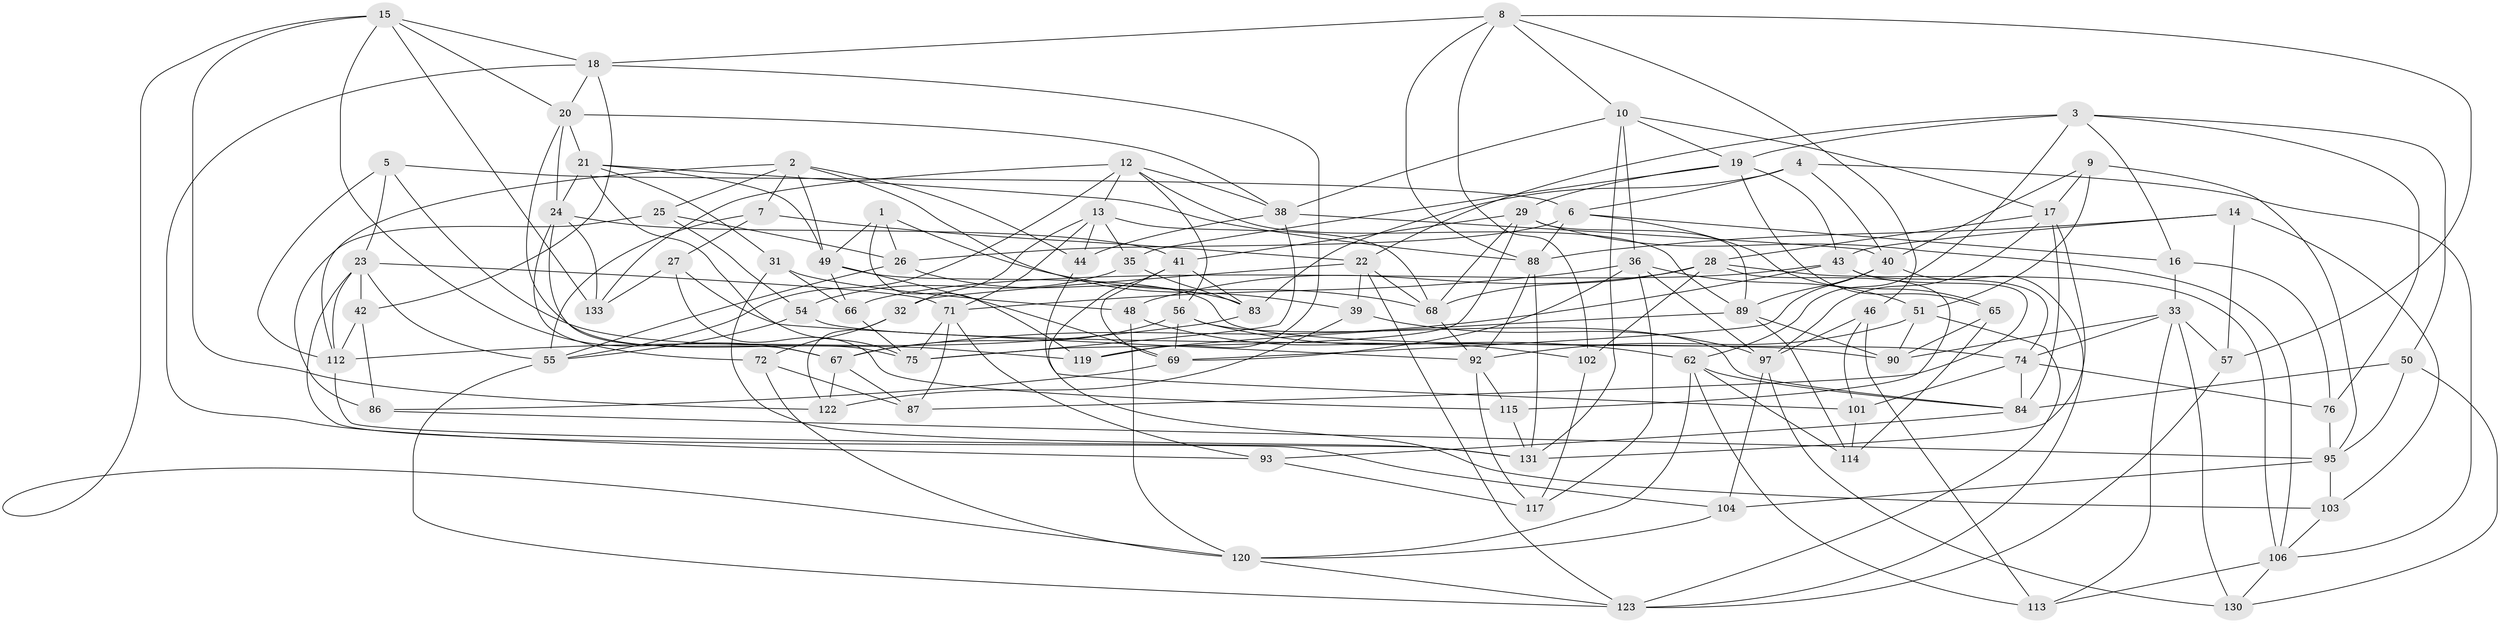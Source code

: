 // Generated by graph-tools (version 1.1) at 2025/52/02/27/25 19:52:27]
// undirected, 88 vertices, 223 edges
graph export_dot {
graph [start="1"]
  node [color=gray90,style=filled];
  1;
  2 [super="+11"];
  3 [super="+124"];
  4;
  5;
  6 [super="+58"];
  7;
  8 [super="+81"];
  9;
  10 [super="+37"];
  12 [super="+128"];
  13 [super="+80"];
  14;
  15 [super="+30"];
  16;
  17 [super="+47"];
  18 [super="+52"];
  19 [super="+94"];
  20 [super="+60"];
  21 [super="+99"];
  22 [super="+98"];
  23 [super="+64"];
  24 [super="+61"];
  25;
  26 [super="+137"];
  27;
  28 [super="+70"];
  29 [super="+59"];
  31;
  32;
  33 [super="+34"];
  35;
  36 [super="+45"];
  38 [super="+118"];
  39;
  40 [super="+96"];
  41 [super="+53"];
  42;
  43 [super="+85"];
  44;
  46;
  48;
  49 [super="+100"];
  50;
  51 [super="+125"];
  54;
  55 [super="+79"];
  56 [super="+78"];
  57;
  62 [super="+63"];
  65;
  66;
  67 [super="+73"];
  68 [super="+116"];
  69 [super="+82"];
  71 [super="+132"];
  72;
  74 [super="+110"];
  75 [super="+77"];
  76;
  83 [super="+126"];
  84 [super="+108"];
  86;
  87;
  88 [super="+129"];
  89 [super="+91"];
  90 [super="+111"];
  92 [super="+107"];
  93;
  95 [super="+105"];
  97 [super="+109"];
  101;
  102;
  103;
  104;
  106 [super="+127"];
  112 [super="+135"];
  113;
  114;
  115;
  117;
  119;
  120 [super="+121"];
  122;
  123 [super="+136"];
  130;
  131 [super="+134"];
  133;
  1 -- 49;
  1 -- 119;
  1 -- 68;
  1 -- 26;
  2 -- 39;
  2 -- 44;
  2 -- 25;
  2 -- 49;
  2 -- 7;
  2 -- 112;
  3 -- 16;
  3 -- 62;
  3 -- 19;
  3 -- 50;
  3 -- 76;
  3 -- 22;
  4 -- 83;
  4 -- 106;
  4 -- 40;
  4 -- 6;
  5 -- 119;
  5 -- 6;
  5 -- 23;
  5 -- 112;
  6 -- 65;
  6 -- 16;
  6 -- 88;
  6 -- 26;
  7 -- 27;
  7 -- 55;
  7 -- 22;
  8 -- 18;
  8 -- 102;
  8 -- 10;
  8 -- 57;
  8 -- 88;
  8 -- 46;
  9 -- 51;
  9 -- 95;
  9 -- 17;
  9 -- 40;
  10 -- 38;
  10 -- 17;
  10 -- 19;
  10 -- 131;
  10 -- 36;
  12 -- 13;
  12 -- 55;
  12 -- 56;
  12 -- 89;
  12 -- 133;
  12 -- 38;
  13 -- 35;
  13 -- 71;
  13 -- 32;
  13 -- 68;
  13 -- 44;
  14 -- 57;
  14 -- 103;
  14 -- 88;
  14 -- 43;
  15 -- 20;
  15 -- 122;
  15 -- 18;
  15 -- 120;
  15 -- 133;
  15 -- 67;
  16 -- 76;
  16 -- 33;
  17 -- 97;
  17 -- 131;
  17 -- 84;
  17 -- 28;
  18 -- 119;
  18 -- 93;
  18 -- 20;
  18 -- 42;
  19 -- 43;
  19 -- 65;
  19 -- 35;
  19 -- 29;
  20 -- 75;
  20 -- 38;
  20 -- 21;
  20 -- 24;
  21 -- 75;
  21 -- 88;
  21 -- 31;
  21 -- 49;
  21 -- 24;
  22 -- 39;
  22 -- 32;
  22 -- 68;
  22 -- 123;
  23 -- 42;
  23 -- 112;
  23 -- 104;
  23 -- 55;
  23 -- 71;
  24 -- 133;
  24 -- 41;
  24 -- 67;
  24 -- 72;
  25 -- 86;
  25 -- 54;
  25 -- 26;
  26 -- 55;
  26 -- 83 [weight=2];
  27 -- 133;
  27 -- 92;
  27 -- 115;
  28 -- 102;
  28 -- 48;
  28 -- 115;
  28 -- 106;
  28 -- 68;
  29 -- 68;
  29 -- 89;
  29 -- 75;
  29 -- 41;
  29 -- 106;
  31 -- 48;
  31 -- 66;
  31 -- 131;
  32 -- 72;
  32 -- 122;
  33 -- 113;
  33 -- 130;
  33 -- 74;
  33 -- 90;
  33 -- 57;
  35 -- 54;
  35 -- 83;
  36 -- 117;
  36 -- 71;
  36 -- 69;
  36 -- 97;
  36 -- 51;
  38 -- 75;
  38 -- 40;
  38 -- 44;
  39 -- 122;
  39 -- 97;
  40 -- 69;
  40 -- 89;
  40 -- 123;
  41 -- 103;
  41 -- 56;
  41 -- 83;
  41 -- 69;
  42 -- 86;
  42 -- 112;
  43 -- 74;
  43 -- 87;
  43 -- 66;
  43 -- 67;
  44 -- 101;
  46 -- 113;
  46 -- 101;
  46 -- 97;
  48 -- 120;
  48 -- 102;
  49 -- 74;
  49 -- 66;
  49 -- 69;
  50 -- 130;
  50 -- 95;
  50 -- 84;
  51 -- 123;
  51 -- 90 [weight=2];
  51 -- 92;
  54 -- 55;
  54 -- 90;
  55 -- 123;
  56 -- 69;
  56 -- 67;
  56 -- 62;
  56 -- 84;
  57 -- 123;
  62 -- 113;
  62 -- 114;
  62 -- 120;
  62 -- 84;
  65 -- 114;
  65 -- 90;
  66 -- 75;
  67 -- 87;
  67 -- 122;
  68 -- 92;
  69 -- 86;
  71 -- 87;
  71 -- 75;
  71 -- 93;
  72 -- 120;
  72 -- 87;
  74 -- 101;
  74 -- 76;
  74 -- 84;
  76 -- 95;
  83 -- 112;
  84 -- 93;
  86 -- 95;
  88 -- 92;
  88 -- 131;
  89 -- 90;
  89 -- 114;
  89 -- 119;
  92 -- 115;
  92 -- 117;
  93 -- 117;
  95 -- 104;
  95 -- 103;
  97 -- 130;
  97 -- 104;
  101 -- 114;
  102 -- 117;
  103 -- 106;
  104 -- 120;
  106 -- 113;
  106 -- 130;
  112 -- 131;
  115 -- 131;
  120 -- 123;
}
